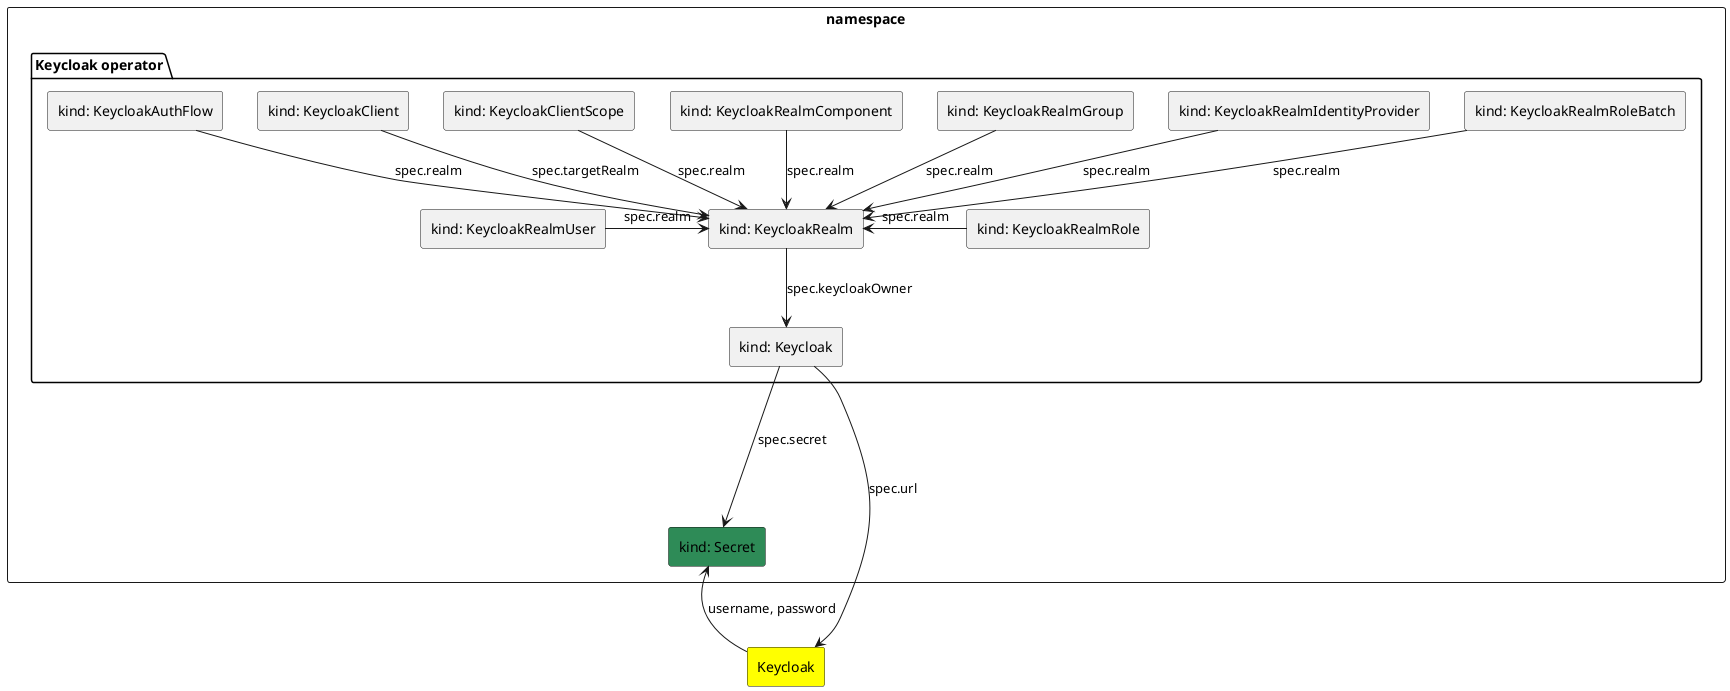 @startuml keycloak-operator

skinparam BackgroundColor transparent
skinparam componentStyle rectangle

component namespace {
    package "Keycloak operator" {
        [kind: KeycloakRealm] --> [kind: Keycloak] : spec.keycloakOwner
        [kind: KeycloakRealmRole] -left-> [kind: KeycloakRealm]: spec.realm
        [kind: KeycloakRealmRoleBatch] --> [kind: KeycloakRealm]: spec.realm
        [kind: KeycloakRealmIdentityProvider] --> [kind: KeycloakRealm]: spec.realm
        [kind: KeycloakRealmGroup] --> [kind: KeycloakRealm]: spec.realm
        [kind: KeycloakRealmComponent]--> [kind: KeycloakRealm]: spec.realm
        [kind: KeycloakClientScope] --> [kind: KeycloakRealm]: spec.realm
        [kind: KeycloakClient] --> [kind: KeycloakRealm]: spec.targetRealm
        [kind: KeycloakAuthFlow] --> [kind: KeycloakRealm]: spec.realm
        [kind: Keycloak]
        [kind: KeycloakRealmUser] -right-> [kind: KeycloakRealm]: spec.realm
    }
    [kind: Keycloak] ---> [kind: Secret]: spec.secret
}

[kind: Secret] <-- [Keycloak]: username, password
[kind: Keycloak] ---> [Keycloak]: spec.url

component [Keycloak] #Yellow
component [kind: Secret] #SeaGreen

@enduml
